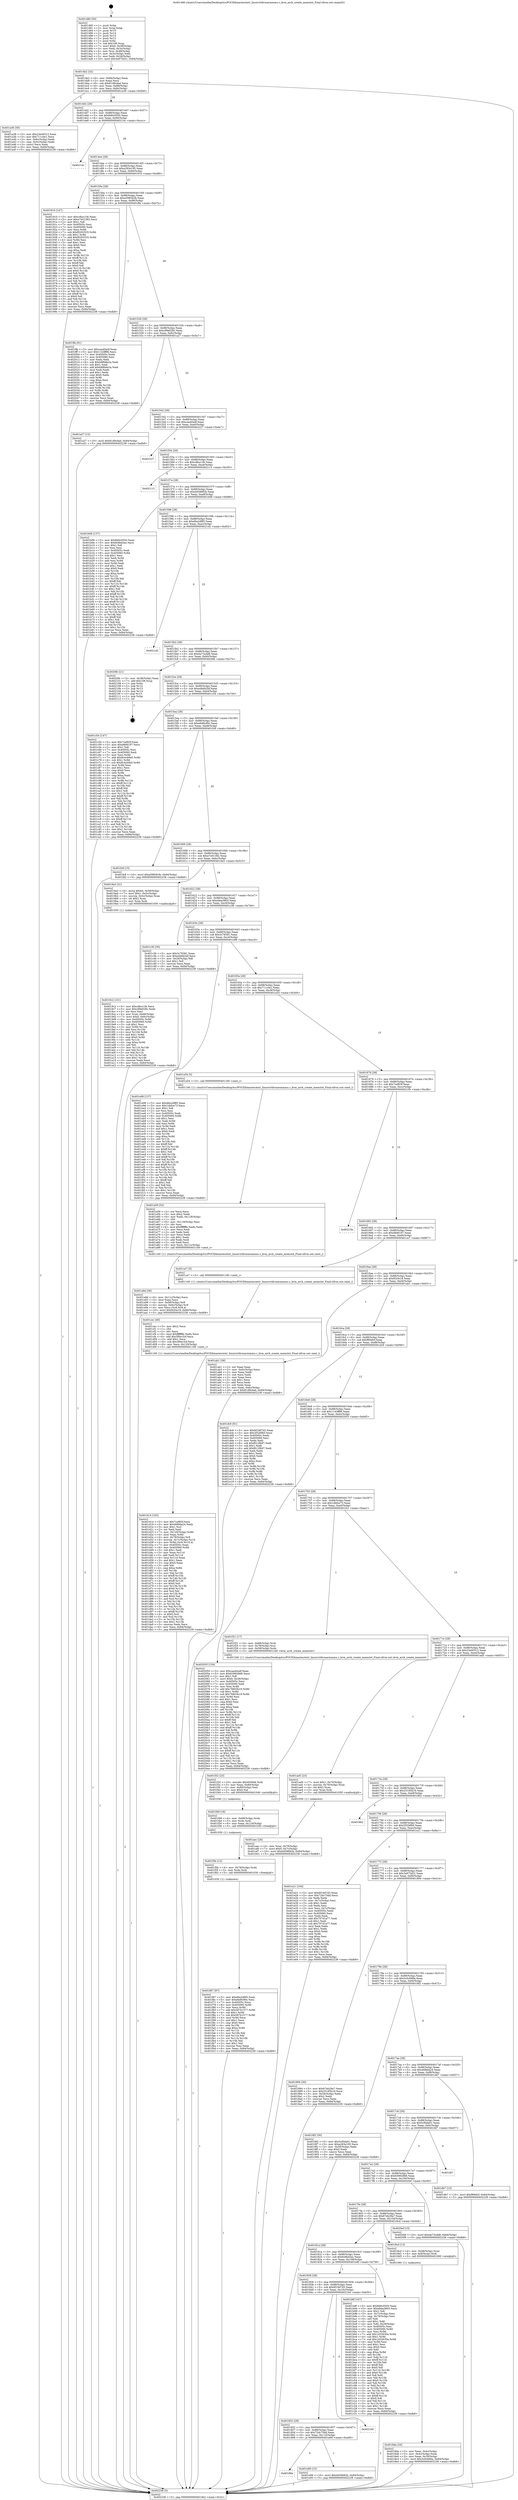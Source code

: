digraph "0x401480" {
  label = "0x401480 (/mnt/c/Users/mathe/Desktop/tcc/POCII/binaries/extr_linuxvirtkvmarmmmu.c_kvm_arch_create_memslot_Final-ollvm.out::main(0))"
  labelloc = "t"
  node[shape=record]

  Entry [label="",width=0.3,height=0.3,shape=circle,fillcolor=black,style=filled]
  "0x4014b2" [label="{
     0x4014b2 [32]\l
     | [instrs]\l
     &nbsp;&nbsp;0x4014b2 \<+6\>: mov -0x84(%rbp),%eax\l
     &nbsp;&nbsp;0x4014b8 \<+2\>: mov %eax,%ecx\l
     &nbsp;&nbsp;0x4014ba \<+6\>: sub $0x81d9cdad,%ecx\l
     &nbsp;&nbsp;0x4014c0 \<+6\>: mov %eax,-0x88(%rbp)\l
     &nbsp;&nbsp;0x4014c6 \<+6\>: mov %ecx,-0x8c(%rbp)\l
     &nbsp;&nbsp;0x4014cc \<+6\>: je 0000000000401a36 \<main+0x5b6\>\l
  }"]
  "0x401a36" [label="{
     0x401a36 [30]\l
     | [instrs]\l
     &nbsp;&nbsp;0x401a36 \<+5\>: mov $0x23e40512,%eax\l
     &nbsp;&nbsp;0x401a3b \<+5\>: mov $0x711c0e1,%ecx\l
     &nbsp;&nbsp;0x401a40 \<+3\>: mov -0x6c(%rbp),%edx\l
     &nbsp;&nbsp;0x401a43 \<+3\>: cmp -0x5c(%rbp),%edx\l
     &nbsp;&nbsp;0x401a46 \<+3\>: cmovl %ecx,%eax\l
     &nbsp;&nbsp;0x401a49 \<+6\>: mov %eax,-0x84(%rbp)\l
     &nbsp;&nbsp;0x401a4f \<+5\>: jmp 0000000000402238 \<main+0xdb8\>\l
  }"]
  "0x4014d2" [label="{
     0x4014d2 [28]\l
     | [instrs]\l
     &nbsp;&nbsp;0x4014d2 \<+5\>: jmp 00000000004014d7 \<main+0x57\>\l
     &nbsp;&nbsp;0x4014d7 \<+6\>: mov -0x88(%rbp),%eax\l
     &nbsp;&nbsp;0x4014dd \<+5\>: sub $0x8d0c0550,%eax\l
     &nbsp;&nbsp;0x4014e2 \<+6\>: mov %eax,-0x90(%rbp)\l
     &nbsp;&nbsp;0x4014e8 \<+6\>: je 000000000040214c \<main+0xccc\>\l
  }"]
  Exit [label="",width=0.3,height=0.3,shape=circle,fillcolor=black,style=filled,peripheries=2]
  "0x40214c" [label="{
     0x40214c\l
  }", style=dashed]
  "0x4014ee" [label="{
     0x4014ee [28]\l
     | [instrs]\l
     &nbsp;&nbsp;0x4014ee \<+5\>: jmp 00000000004014f3 \<main+0x73\>\l
     &nbsp;&nbsp;0x4014f3 \<+6\>: mov -0x88(%rbp),%eax\l
     &nbsp;&nbsp;0x4014f9 \<+5\>: sub $0xa283e195,%eax\l
     &nbsp;&nbsp;0x4014fe \<+6\>: mov %eax,-0x94(%rbp)\l
     &nbsp;&nbsp;0x401504 \<+6\>: je 0000000000401910 \<main+0x490\>\l
  }"]
  "0x401f67" [label="{
     0x401f67 [97]\l
     | [instrs]\l
     &nbsp;&nbsp;0x401f67 \<+5\>: mov $0xd6a2df85,%eax\l
     &nbsp;&nbsp;0x401f6c \<+5\>: mov $0xe6d9c90c,%esi\l
     &nbsp;&nbsp;0x401f71 \<+7\>: mov 0x40505c,%ecx\l
     &nbsp;&nbsp;0x401f78 \<+8\>: mov 0x405060,%r8d\l
     &nbsp;&nbsp;0x401f80 \<+3\>: mov %ecx,%r9d\l
     &nbsp;&nbsp;0x401f83 \<+7\>: add $0x587b1577,%r9d\l
     &nbsp;&nbsp;0x401f8a \<+4\>: sub $0x1,%r9d\l
     &nbsp;&nbsp;0x401f8e \<+7\>: sub $0x587b1577,%r9d\l
     &nbsp;&nbsp;0x401f95 \<+4\>: imul %r9d,%ecx\l
     &nbsp;&nbsp;0x401f99 \<+3\>: and $0x1,%ecx\l
     &nbsp;&nbsp;0x401f9c \<+3\>: cmp $0x0,%ecx\l
     &nbsp;&nbsp;0x401f9f \<+4\>: sete %r10b\l
     &nbsp;&nbsp;0x401fa3 \<+4\>: cmp $0xa,%r8d\l
     &nbsp;&nbsp;0x401fa7 \<+4\>: setl %r11b\l
     &nbsp;&nbsp;0x401fab \<+3\>: mov %r10b,%bl\l
     &nbsp;&nbsp;0x401fae \<+3\>: and %r11b,%bl\l
     &nbsp;&nbsp;0x401fb1 \<+3\>: xor %r11b,%r10b\l
     &nbsp;&nbsp;0x401fb4 \<+3\>: or %r10b,%bl\l
     &nbsp;&nbsp;0x401fb7 \<+3\>: test $0x1,%bl\l
     &nbsp;&nbsp;0x401fba \<+3\>: cmovne %esi,%eax\l
     &nbsp;&nbsp;0x401fbd \<+6\>: mov %eax,-0x84(%rbp)\l
     &nbsp;&nbsp;0x401fc3 \<+5\>: jmp 0000000000402238 \<main+0xdb8\>\l
  }"]
  "0x401910" [label="{
     0x401910 [147]\l
     | [instrs]\l
     &nbsp;&nbsp;0x401910 \<+5\>: mov $0xcdbcc1fe,%eax\l
     &nbsp;&nbsp;0x401915 \<+5\>: mov $0xe7e01382,%ecx\l
     &nbsp;&nbsp;0x40191a \<+2\>: mov $0x1,%dl\l
     &nbsp;&nbsp;0x40191c \<+7\>: mov 0x40505c,%esi\l
     &nbsp;&nbsp;0x401923 \<+7\>: mov 0x405060,%edi\l
     &nbsp;&nbsp;0x40192a \<+3\>: mov %esi,%r8d\l
     &nbsp;&nbsp;0x40192d \<+7\>: sub $0xf0202535,%r8d\l
     &nbsp;&nbsp;0x401934 \<+4\>: sub $0x1,%r8d\l
     &nbsp;&nbsp;0x401938 \<+7\>: add $0xf0202535,%r8d\l
     &nbsp;&nbsp;0x40193f \<+4\>: imul %r8d,%esi\l
     &nbsp;&nbsp;0x401943 \<+3\>: and $0x1,%esi\l
     &nbsp;&nbsp;0x401946 \<+3\>: cmp $0x0,%esi\l
     &nbsp;&nbsp;0x401949 \<+4\>: sete %r9b\l
     &nbsp;&nbsp;0x40194d \<+3\>: cmp $0xa,%edi\l
     &nbsp;&nbsp;0x401950 \<+4\>: setl %r10b\l
     &nbsp;&nbsp;0x401954 \<+3\>: mov %r9b,%r11b\l
     &nbsp;&nbsp;0x401957 \<+4\>: xor $0xff,%r11b\l
     &nbsp;&nbsp;0x40195b \<+3\>: mov %r10b,%bl\l
     &nbsp;&nbsp;0x40195e \<+3\>: xor $0xff,%bl\l
     &nbsp;&nbsp;0x401961 \<+3\>: xor $0x0,%dl\l
     &nbsp;&nbsp;0x401964 \<+3\>: mov %r11b,%r14b\l
     &nbsp;&nbsp;0x401967 \<+4\>: and $0x0,%r14b\l
     &nbsp;&nbsp;0x40196b \<+3\>: and %dl,%r9b\l
     &nbsp;&nbsp;0x40196e \<+3\>: mov %bl,%r15b\l
     &nbsp;&nbsp;0x401971 \<+4\>: and $0x0,%r15b\l
     &nbsp;&nbsp;0x401975 \<+3\>: and %dl,%r10b\l
     &nbsp;&nbsp;0x401978 \<+3\>: or %r9b,%r14b\l
     &nbsp;&nbsp;0x40197b \<+3\>: or %r10b,%r15b\l
     &nbsp;&nbsp;0x40197e \<+3\>: xor %r15b,%r14b\l
     &nbsp;&nbsp;0x401981 \<+3\>: or %bl,%r11b\l
     &nbsp;&nbsp;0x401984 \<+4\>: xor $0xff,%r11b\l
     &nbsp;&nbsp;0x401988 \<+3\>: or $0x0,%dl\l
     &nbsp;&nbsp;0x40198b \<+3\>: and %dl,%r11b\l
     &nbsp;&nbsp;0x40198e \<+3\>: or %r11b,%r14b\l
     &nbsp;&nbsp;0x401991 \<+4\>: test $0x1,%r14b\l
     &nbsp;&nbsp;0x401995 \<+3\>: cmovne %ecx,%eax\l
     &nbsp;&nbsp;0x401998 \<+6\>: mov %eax,-0x84(%rbp)\l
     &nbsp;&nbsp;0x40199e \<+5\>: jmp 0000000000402238 \<main+0xdb8\>\l
  }"]
  "0x40150a" [label="{
     0x40150a [28]\l
     | [instrs]\l
     &nbsp;&nbsp;0x40150a \<+5\>: jmp 000000000040150f \<main+0x8f\>\l
     &nbsp;&nbsp;0x40150f \<+6\>: mov -0x88(%rbp),%eax\l
     &nbsp;&nbsp;0x401515 \<+5\>: sub $0xa5983b3b,%eax\l
     &nbsp;&nbsp;0x40151a \<+6\>: mov %eax,-0x98(%rbp)\l
     &nbsp;&nbsp;0x401520 \<+6\>: je 0000000000401ffa \<main+0xb7a\>\l
  }"]
  "0x401f5b" [label="{
     0x401f5b [12]\l
     | [instrs]\l
     &nbsp;&nbsp;0x401f5b \<+4\>: mov -0x78(%rbp),%rdx\l
     &nbsp;&nbsp;0x401f5f \<+3\>: mov %rdx,%rdi\l
     &nbsp;&nbsp;0x401f62 \<+5\>: call 0000000000401030 \<free@plt\>\l
     | [calls]\l
     &nbsp;&nbsp;0x401030 \{1\} (unknown)\l
  }"]
  "0x401ffa" [label="{
     0x401ffa [91]\l
     | [instrs]\l
     &nbsp;&nbsp;0x401ffa \<+5\>: mov $0xcaa40a4f,%eax\l
     &nbsp;&nbsp;0x401fff \<+5\>: mov $0x1143ff86,%ecx\l
     &nbsp;&nbsp;0x402004 \<+7\>: mov 0x40505c,%edx\l
     &nbsp;&nbsp;0x40200b \<+7\>: mov 0x405060,%esi\l
     &nbsp;&nbsp;0x402012 \<+2\>: mov %edx,%edi\l
     &nbsp;&nbsp;0x402014 \<+6\>: sub $0xb88b6e2a,%edi\l
     &nbsp;&nbsp;0x40201a \<+3\>: sub $0x1,%edi\l
     &nbsp;&nbsp;0x40201d \<+6\>: add $0xb88b6e2a,%edi\l
     &nbsp;&nbsp;0x402023 \<+3\>: imul %edi,%edx\l
     &nbsp;&nbsp;0x402026 \<+3\>: and $0x1,%edx\l
     &nbsp;&nbsp;0x402029 \<+3\>: cmp $0x0,%edx\l
     &nbsp;&nbsp;0x40202c \<+4\>: sete %r8b\l
     &nbsp;&nbsp;0x402030 \<+3\>: cmp $0xa,%esi\l
     &nbsp;&nbsp;0x402033 \<+4\>: setl %r9b\l
     &nbsp;&nbsp;0x402037 \<+3\>: mov %r8b,%r10b\l
     &nbsp;&nbsp;0x40203a \<+3\>: and %r9b,%r10b\l
     &nbsp;&nbsp;0x40203d \<+3\>: xor %r9b,%r8b\l
     &nbsp;&nbsp;0x402040 \<+3\>: or %r8b,%r10b\l
     &nbsp;&nbsp;0x402043 \<+4\>: test $0x1,%r10b\l
     &nbsp;&nbsp;0x402047 \<+3\>: cmovne %ecx,%eax\l
     &nbsp;&nbsp;0x40204a \<+6\>: mov %eax,-0x84(%rbp)\l
     &nbsp;&nbsp;0x402050 \<+5\>: jmp 0000000000402238 \<main+0xdb8\>\l
  }"]
  "0x401526" [label="{
     0x401526 [28]\l
     | [instrs]\l
     &nbsp;&nbsp;0x401526 \<+5\>: jmp 000000000040152b \<main+0xab\>\l
     &nbsp;&nbsp;0x40152b \<+6\>: mov -0x88(%rbp),%eax\l
     &nbsp;&nbsp;0x401531 \<+5\>: sub $0xc99e028c,%eax\l
     &nbsp;&nbsp;0x401536 \<+6\>: mov %eax,-0x9c(%rbp)\l
     &nbsp;&nbsp;0x40153c \<+6\>: je 0000000000401a27 \<main+0x5a7\>\l
  }"]
  "0x401f49" [label="{
     0x401f49 [18]\l
     | [instrs]\l
     &nbsp;&nbsp;0x401f49 \<+4\>: mov -0x68(%rbp),%rdx\l
     &nbsp;&nbsp;0x401f4d \<+3\>: mov %rdx,%rdi\l
     &nbsp;&nbsp;0x401f50 \<+6\>: mov %eax,-0x124(%rbp)\l
     &nbsp;&nbsp;0x401f56 \<+5\>: call 0000000000401030 \<free@plt\>\l
     | [calls]\l
     &nbsp;&nbsp;0x401030 \{1\} (unknown)\l
  }"]
  "0x401a27" [label="{
     0x401a27 [15]\l
     | [instrs]\l
     &nbsp;&nbsp;0x401a27 \<+10\>: movl $0x81d9cdad,-0x84(%rbp)\l
     &nbsp;&nbsp;0x401a31 \<+5\>: jmp 0000000000402238 \<main+0xdb8\>\l
  }"]
  "0x401542" [label="{
     0x401542 [28]\l
     | [instrs]\l
     &nbsp;&nbsp;0x401542 \<+5\>: jmp 0000000000401547 \<main+0xc7\>\l
     &nbsp;&nbsp;0x401547 \<+6\>: mov -0x88(%rbp),%eax\l
     &nbsp;&nbsp;0x40154d \<+5\>: sub $0xcaa40a4f,%eax\l
     &nbsp;&nbsp;0x401552 \<+6\>: mov %eax,-0xa0(%rbp)\l
     &nbsp;&nbsp;0x401558 \<+6\>: je 0000000000402227 \<main+0xda7\>\l
  }"]
  "0x401f32" [label="{
     0x401f32 [23]\l
     | [instrs]\l
     &nbsp;&nbsp;0x401f32 \<+10\>: movabs $0x4030b6,%rdi\l
     &nbsp;&nbsp;0x401f3c \<+3\>: mov %eax,-0x80(%rbp)\l
     &nbsp;&nbsp;0x401f3f \<+3\>: mov -0x80(%rbp),%esi\l
     &nbsp;&nbsp;0x401f42 \<+2\>: mov $0x0,%al\l
     &nbsp;&nbsp;0x401f44 \<+5\>: call 0000000000401040 \<printf@plt\>\l
     | [calls]\l
     &nbsp;&nbsp;0x401040 \{1\} (unknown)\l
  }"]
  "0x402227" [label="{
     0x402227\l
  }", style=dashed]
  "0x40155e" [label="{
     0x40155e [28]\l
     | [instrs]\l
     &nbsp;&nbsp;0x40155e \<+5\>: jmp 0000000000401563 \<main+0xe3\>\l
     &nbsp;&nbsp;0x401563 \<+6\>: mov -0x88(%rbp),%eax\l
     &nbsp;&nbsp;0x401569 \<+5\>: sub $0xcdbcc1fe,%eax\l
     &nbsp;&nbsp;0x40156e \<+6\>: mov %eax,-0xa4(%rbp)\l
     &nbsp;&nbsp;0x401574 \<+6\>: je 0000000000402113 \<main+0xc93\>\l
  }"]
  "0x40186e" [label="{
     0x40186e\l
  }", style=dashed]
  "0x402113" [label="{
     0x402113\l
  }", style=dashed]
  "0x40157a" [label="{
     0x40157a [28]\l
     | [instrs]\l
     &nbsp;&nbsp;0x40157a \<+5\>: jmp 000000000040157f \<main+0xff\>\l
     &nbsp;&nbsp;0x40157f \<+6\>: mov -0x88(%rbp),%eax\l
     &nbsp;&nbsp;0x401585 \<+5\>: sub $0xd459682b,%eax\l
     &nbsp;&nbsp;0x40158a \<+6\>: mov %eax,-0xa8(%rbp)\l
     &nbsp;&nbsp;0x401590 \<+6\>: je 0000000000401b06 \<main+0x686\>\l
  }"]
  "0x401e89" [label="{
     0x401e89 [15]\l
     | [instrs]\l
     &nbsp;&nbsp;0x401e89 \<+10\>: movl $0xd459682b,-0x84(%rbp)\l
     &nbsp;&nbsp;0x401e93 \<+5\>: jmp 0000000000402238 \<main+0xdb8\>\l
  }"]
  "0x401b06" [label="{
     0x401b06 [137]\l
     | [instrs]\l
     &nbsp;&nbsp;0x401b06 \<+5\>: mov $0x8d0c0550,%eax\l
     &nbsp;&nbsp;0x401b0b \<+5\>: mov $0x6c6bd3ac,%ecx\l
     &nbsp;&nbsp;0x401b10 \<+2\>: mov $0x1,%dl\l
     &nbsp;&nbsp;0x401b12 \<+2\>: xor %esi,%esi\l
     &nbsp;&nbsp;0x401b14 \<+7\>: mov 0x40505c,%edi\l
     &nbsp;&nbsp;0x401b1b \<+8\>: mov 0x405060,%r8d\l
     &nbsp;&nbsp;0x401b23 \<+3\>: sub $0x1,%esi\l
     &nbsp;&nbsp;0x401b26 \<+3\>: mov %edi,%r9d\l
     &nbsp;&nbsp;0x401b29 \<+3\>: add %esi,%r9d\l
     &nbsp;&nbsp;0x401b2c \<+4\>: imul %r9d,%edi\l
     &nbsp;&nbsp;0x401b30 \<+3\>: and $0x1,%edi\l
     &nbsp;&nbsp;0x401b33 \<+3\>: cmp $0x0,%edi\l
     &nbsp;&nbsp;0x401b36 \<+4\>: sete %r10b\l
     &nbsp;&nbsp;0x401b3a \<+4\>: cmp $0xa,%r8d\l
     &nbsp;&nbsp;0x401b3e \<+4\>: setl %r11b\l
     &nbsp;&nbsp;0x401b42 \<+3\>: mov %r10b,%bl\l
     &nbsp;&nbsp;0x401b45 \<+3\>: xor $0xff,%bl\l
     &nbsp;&nbsp;0x401b48 \<+3\>: mov %r11b,%r14b\l
     &nbsp;&nbsp;0x401b4b \<+4\>: xor $0xff,%r14b\l
     &nbsp;&nbsp;0x401b4f \<+3\>: xor $0x1,%dl\l
     &nbsp;&nbsp;0x401b52 \<+3\>: mov %bl,%r15b\l
     &nbsp;&nbsp;0x401b55 \<+4\>: and $0xff,%r15b\l
     &nbsp;&nbsp;0x401b59 \<+3\>: and %dl,%r10b\l
     &nbsp;&nbsp;0x401b5c \<+3\>: mov %r14b,%r12b\l
     &nbsp;&nbsp;0x401b5f \<+4\>: and $0xff,%r12b\l
     &nbsp;&nbsp;0x401b63 \<+3\>: and %dl,%r11b\l
     &nbsp;&nbsp;0x401b66 \<+3\>: or %r10b,%r15b\l
     &nbsp;&nbsp;0x401b69 \<+3\>: or %r11b,%r12b\l
     &nbsp;&nbsp;0x401b6c \<+3\>: xor %r12b,%r15b\l
     &nbsp;&nbsp;0x401b6f \<+3\>: or %r14b,%bl\l
     &nbsp;&nbsp;0x401b72 \<+3\>: xor $0xff,%bl\l
     &nbsp;&nbsp;0x401b75 \<+3\>: or $0x1,%dl\l
     &nbsp;&nbsp;0x401b78 \<+2\>: and %dl,%bl\l
     &nbsp;&nbsp;0x401b7a \<+3\>: or %bl,%r15b\l
     &nbsp;&nbsp;0x401b7d \<+4\>: test $0x1,%r15b\l
     &nbsp;&nbsp;0x401b81 \<+3\>: cmovne %ecx,%eax\l
     &nbsp;&nbsp;0x401b84 \<+6\>: mov %eax,-0x84(%rbp)\l
     &nbsp;&nbsp;0x401b8a \<+5\>: jmp 0000000000402238 \<main+0xdb8\>\l
  }"]
  "0x401596" [label="{
     0x401596 [28]\l
     | [instrs]\l
     &nbsp;&nbsp;0x401596 \<+5\>: jmp 000000000040159b \<main+0x11b\>\l
     &nbsp;&nbsp;0x40159b \<+6\>: mov -0x88(%rbp),%eax\l
     &nbsp;&nbsp;0x4015a1 \<+5\>: sub $0xd6a2df85,%eax\l
     &nbsp;&nbsp;0x4015a6 \<+6\>: mov %eax,-0xac(%rbp)\l
     &nbsp;&nbsp;0x4015ac \<+6\>: je 00000000004021d2 \<main+0xd52\>\l
  }"]
  "0x401852" [label="{
     0x401852 [28]\l
     | [instrs]\l
     &nbsp;&nbsp;0x401852 \<+5\>: jmp 0000000000401857 \<main+0x3d7\>\l
     &nbsp;&nbsp;0x401857 \<+6\>: mov -0x88(%rbp),%eax\l
     &nbsp;&nbsp;0x40185d \<+5\>: sub $0x72dc75dd,%eax\l
     &nbsp;&nbsp;0x401862 \<+6\>: mov %eax,-0x110(%rbp)\l
     &nbsp;&nbsp;0x401868 \<+6\>: je 0000000000401e89 \<main+0xa09\>\l
  }"]
  "0x4021d2" [label="{
     0x4021d2\l
  }", style=dashed]
  "0x4015b2" [label="{
     0x4015b2 [28]\l
     | [instrs]\l
     &nbsp;&nbsp;0x4015b2 \<+5\>: jmp 00000000004015b7 \<main+0x137\>\l
     &nbsp;&nbsp;0x4015b7 \<+6\>: mov -0x88(%rbp),%eax\l
     &nbsp;&nbsp;0x4015bd \<+5\>: sub $0xda73cdd8,%eax\l
     &nbsp;&nbsp;0x4015c2 \<+6\>: mov %eax,-0xb0(%rbp)\l
     &nbsp;&nbsp;0x4015c8 \<+6\>: je 00000000004020fe \<main+0xc7e\>\l
  }"]
  "0x4021b0" [label="{
     0x4021b0\l
  }", style=dashed]
  "0x4020fe" [label="{
     0x4020fe [21]\l
     | [instrs]\l
     &nbsp;&nbsp;0x4020fe \<+3\>: mov -0x38(%rbp),%eax\l
     &nbsp;&nbsp;0x402101 \<+7\>: add $0x108,%rsp\l
     &nbsp;&nbsp;0x402108 \<+1\>: pop %rbx\l
     &nbsp;&nbsp;0x402109 \<+2\>: pop %r12\l
     &nbsp;&nbsp;0x40210b \<+2\>: pop %r13\l
     &nbsp;&nbsp;0x40210d \<+2\>: pop %r14\l
     &nbsp;&nbsp;0x40210f \<+2\>: pop %r15\l
     &nbsp;&nbsp;0x402111 \<+1\>: pop %rbp\l
     &nbsp;&nbsp;0x402112 \<+1\>: ret\l
  }"]
  "0x4015ce" [label="{
     0x4015ce [28]\l
     | [instrs]\l
     &nbsp;&nbsp;0x4015ce \<+5\>: jmp 00000000004015d3 \<main+0x153\>\l
     &nbsp;&nbsp;0x4015d3 \<+6\>: mov -0x88(%rbp),%eax\l
     &nbsp;&nbsp;0x4015d9 \<+5\>: sub $0xe4b6b2bf,%eax\l
     &nbsp;&nbsp;0x4015de \<+6\>: mov %eax,-0xb4(%rbp)\l
     &nbsp;&nbsp;0x4015e4 \<+6\>: je 0000000000401c54 \<main+0x7d4\>\l
  }"]
  "0x401d14" [label="{
     0x401d14 [163]\l
     | [instrs]\l
     &nbsp;&nbsp;0x401d14 \<+5\>: mov $0x7cef93f,%ecx\l
     &nbsp;&nbsp;0x401d19 \<+5\>: mov $0x46fb6a24,%edx\l
     &nbsp;&nbsp;0x401d1e \<+3\>: mov $0x1,%sil\l
     &nbsp;&nbsp;0x401d21 \<+2\>: xor %edi,%edi\l
     &nbsp;&nbsp;0x401d23 \<+7\>: mov -0x120(%rbp),%r8d\l
     &nbsp;&nbsp;0x401d2a \<+4\>: imul %eax,%r8d\l
     &nbsp;&nbsp;0x401d2e \<+4\>: mov -0x78(%rbp),%r9\l
     &nbsp;&nbsp;0x401d32 \<+4\>: movslq -0x7c(%rbp),%r10\l
     &nbsp;&nbsp;0x401d36 \<+4\>: mov %r8d,(%r9,%r10,4)\l
     &nbsp;&nbsp;0x401d3a \<+7\>: mov 0x40505c,%eax\l
     &nbsp;&nbsp;0x401d41 \<+8\>: mov 0x405060,%r8d\l
     &nbsp;&nbsp;0x401d49 \<+3\>: sub $0x1,%edi\l
     &nbsp;&nbsp;0x401d4c \<+3\>: mov %eax,%r11d\l
     &nbsp;&nbsp;0x401d4f \<+3\>: add %edi,%r11d\l
     &nbsp;&nbsp;0x401d52 \<+4\>: imul %r11d,%eax\l
     &nbsp;&nbsp;0x401d56 \<+3\>: and $0x1,%eax\l
     &nbsp;&nbsp;0x401d59 \<+3\>: cmp $0x0,%eax\l
     &nbsp;&nbsp;0x401d5c \<+3\>: sete %bl\l
     &nbsp;&nbsp;0x401d5f \<+4\>: cmp $0xa,%r8d\l
     &nbsp;&nbsp;0x401d63 \<+4\>: setl %r14b\l
     &nbsp;&nbsp;0x401d67 \<+3\>: mov %bl,%r15b\l
     &nbsp;&nbsp;0x401d6a \<+4\>: xor $0xff,%r15b\l
     &nbsp;&nbsp;0x401d6e \<+3\>: mov %r14b,%r12b\l
     &nbsp;&nbsp;0x401d71 \<+4\>: xor $0xff,%r12b\l
     &nbsp;&nbsp;0x401d75 \<+4\>: xor $0x0,%sil\l
     &nbsp;&nbsp;0x401d79 \<+3\>: mov %r15b,%r13b\l
     &nbsp;&nbsp;0x401d7c \<+4\>: and $0x0,%r13b\l
     &nbsp;&nbsp;0x401d80 \<+3\>: and %sil,%bl\l
     &nbsp;&nbsp;0x401d83 \<+3\>: mov %r12b,%al\l
     &nbsp;&nbsp;0x401d86 \<+2\>: and $0x0,%al\l
     &nbsp;&nbsp;0x401d88 \<+3\>: and %sil,%r14b\l
     &nbsp;&nbsp;0x401d8b \<+3\>: or %bl,%r13b\l
     &nbsp;&nbsp;0x401d8e \<+3\>: or %r14b,%al\l
     &nbsp;&nbsp;0x401d91 \<+3\>: xor %al,%r13b\l
     &nbsp;&nbsp;0x401d94 \<+3\>: or %r12b,%r15b\l
     &nbsp;&nbsp;0x401d97 \<+4\>: xor $0xff,%r15b\l
     &nbsp;&nbsp;0x401d9b \<+4\>: or $0x0,%sil\l
     &nbsp;&nbsp;0x401d9f \<+3\>: and %sil,%r15b\l
     &nbsp;&nbsp;0x401da2 \<+3\>: or %r15b,%r13b\l
     &nbsp;&nbsp;0x401da5 \<+4\>: test $0x1,%r13b\l
     &nbsp;&nbsp;0x401da9 \<+3\>: cmovne %edx,%ecx\l
     &nbsp;&nbsp;0x401dac \<+6\>: mov %ecx,-0x84(%rbp)\l
     &nbsp;&nbsp;0x401db2 \<+5\>: jmp 0000000000402238 \<main+0xdb8\>\l
  }"]
  "0x401c54" [label="{
     0x401c54 [147]\l
     | [instrs]\l
     &nbsp;&nbsp;0x401c54 \<+5\>: mov $0x7cef93f,%eax\l
     &nbsp;&nbsp;0x401c59 \<+5\>: mov $0xd8d6197,%ecx\l
     &nbsp;&nbsp;0x401c5e \<+2\>: mov $0x1,%dl\l
     &nbsp;&nbsp;0x401c60 \<+7\>: mov 0x40505c,%esi\l
     &nbsp;&nbsp;0x401c67 \<+7\>: mov 0x405060,%edi\l
     &nbsp;&nbsp;0x401c6e \<+3\>: mov %esi,%r8d\l
     &nbsp;&nbsp;0x401c71 \<+7\>: add $0x8c4cb9a5,%r8d\l
     &nbsp;&nbsp;0x401c78 \<+4\>: sub $0x1,%r8d\l
     &nbsp;&nbsp;0x401c7c \<+7\>: sub $0x8c4cb9a5,%r8d\l
     &nbsp;&nbsp;0x401c83 \<+4\>: imul %r8d,%esi\l
     &nbsp;&nbsp;0x401c87 \<+3\>: and $0x1,%esi\l
     &nbsp;&nbsp;0x401c8a \<+3\>: cmp $0x0,%esi\l
     &nbsp;&nbsp;0x401c8d \<+4\>: sete %r9b\l
     &nbsp;&nbsp;0x401c91 \<+3\>: cmp $0xa,%edi\l
     &nbsp;&nbsp;0x401c94 \<+4\>: setl %r10b\l
     &nbsp;&nbsp;0x401c98 \<+3\>: mov %r9b,%r11b\l
     &nbsp;&nbsp;0x401c9b \<+4\>: xor $0xff,%r11b\l
     &nbsp;&nbsp;0x401c9f \<+3\>: mov %r10b,%bl\l
     &nbsp;&nbsp;0x401ca2 \<+3\>: xor $0xff,%bl\l
     &nbsp;&nbsp;0x401ca5 \<+3\>: xor $0x1,%dl\l
     &nbsp;&nbsp;0x401ca8 \<+3\>: mov %r11b,%r14b\l
     &nbsp;&nbsp;0x401cab \<+4\>: and $0xff,%r14b\l
     &nbsp;&nbsp;0x401caf \<+3\>: and %dl,%r9b\l
     &nbsp;&nbsp;0x401cb2 \<+3\>: mov %bl,%r15b\l
     &nbsp;&nbsp;0x401cb5 \<+4\>: and $0xff,%r15b\l
     &nbsp;&nbsp;0x401cb9 \<+3\>: and %dl,%r10b\l
     &nbsp;&nbsp;0x401cbc \<+3\>: or %r9b,%r14b\l
     &nbsp;&nbsp;0x401cbf \<+3\>: or %r10b,%r15b\l
     &nbsp;&nbsp;0x401cc2 \<+3\>: xor %r15b,%r14b\l
     &nbsp;&nbsp;0x401cc5 \<+3\>: or %bl,%r11b\l
     &nbsp;&nbsp;0x401cc8 \<+4\>: xor $0xff,%r11b\l
     &nbsp;&nbsp;0x401ccc \<+3\>: or $0x1,%dl\l
     &nbsp;&nbsp;0x401ccf \<+3\>: and %dl,%r11b\l
     &nbsp;&nbsp;0x401cd2 \<+3\>: or %r11b,%r14b\l
     &nbsp;&nbsp;0x401cd5 \<+4\>: test $0x1,%r14b\l
     &nbsp;&nbsp;0x401cd9 \<+3\>: cmovne %ecx,%eax\l
     &nbsp;&nbsp;0x401cdc \<+6\>: mov %eax,-0x84(%rbp)\l
     &nbsp;&nbsp;0x401ce2 \<+5\>: jmp 0000000000402238 \<main+0xdb8\>\l
  }"]
  "0x4015ea" [label="{
     0x4015ea [28]\l
     | [instrs]\l
     &nbsp;&nbsp;0x4015ea \<+5\>: jmp 00000000004015ef \<main+0x16f\>\l
     &nbsp;&nbsp;0x4015ef \<+6\>: mov -0x88(%rbp),%eax\l
     &nbsp;&nbsp;0x4015f5 \<+5\>: sub $0xe6d9c90c,%eax\l
     &nbsp;&nbsp;0x4015fa \<+6\>: mov %eax,-0xb8(%rbp)\l
     &nbsp;&nbsp;0x401600 \<+6\>: je 0000000000401fc8 \<main+0xb48\>\l
  }"]
  "0x401cec" [label="{
     0x401cec [40]\l
     | [instrs]\l
     &nbsp;&nbsp;0x401cec \<+5\>: mov $0x2,%ecx\l
     &nbsp;&nbsp;0x401cf1 \<+1\>: cltd\l
     &nbsp;&nbsp;0x401cf2 \<+2\>: idiv %ecx\l
     &nbsp;&nbsp;0x401cf4 \<+6\>: imul $0xfffffffe,%edx,%ecx\l
     &nbsp;&nbsp;0x401cfa \<+6\>: add $0x3f0ec3cf,%ecx\l
     &nbsp;&nbsp;0x401d00 \<+3\>: add $0x1,%ecx\l
     &nbsp;&nbsp;0x401d03 \<+6\>: sub $0x3f0ec3cf,%ecx\l
     &nbsp;&nbsp;0x401d09 \<+6\>: mov %ecx,-0x120(%rbp)\l
     &nbsp;&nbsp;0x401d0f \<+5\>: call 0000000000401160 \<next_i\>\l
     | [calls]\l
     &nbsp;&nbsp;0x401160 \{1\} (/mnt/c/Users/mathe/Desktop/tcc/POCII/binaries/extr_linuxvirtkvmarmmmu.c_kvm_arch_create_memslot_Final-ollvm.out::next_i)\l
  }"]
  "0x401fc8" [label="{
     0x401fc8 [15]\l
     | [instrs]\l
     &nbsp;&nbsp;0x401fc8 \<+10\>: movl $0xa5983b3b,-0x84(%rbp)\l
     &nbsp;&nbsp;0x401fd2 \<+5\>: jmp 0000000000402238 \<main+0xdb8\>\l
  }"]
  "0x401606" [label="{
     0x401606 [28]\l
     | [instrs]\l
     &nbsp;&nbsp;0x401606 \<+5\>: jmp 000000000040160b \<main+0x18b\>\l
     &nbsp;&nbsp;0x40160b \<+6\>: mov -0x88(%rbp),%eax\l
     &nbsp;&nbsp;0x401611 \<+5\>: sub $0xe7e01382,%eax\l
     &nbsp;&nbsp;0x401616 \<+6\>: mov %eax,-0xbc(%rbp)\l
     &nbsp;&nbsp;0x40161c \<+6\>: je 00000000004019a3 \<main+0x523\>\l
  }"]
  "0x401836" [label="{
     0x401836 [28]\l
     | [instrs]\l
     &nbsp;&nbsp;0x401836 \<+5\>: jmp 000000000040183b \<main+0x3bb\>\l
     &nbsp;&nbsp;0x40183b \<+6\>: mov -0x88(%rbp),%eax\l
     &nbsp;&nbsp;0x401841 \<+5\>: sub $0x6f19d7d3,%eax\l
     &nbsp;&nbsp;0x401846 \<+6\>: mov %eax,-0x10c(%rbp)\l
     &nbsp;&nbsp;0x40184c \<+6\>: je 00000000004021b0 \<main+0xd30\>\l
  }"]
  "0x4019a3" [label="{
     0x4019a3 [31]\l
     | [instrs]\l
     &nbsp;&nbsp;0x4019a3 \<+8\>: movq $0x64,-0x58(%rbp)\l
     &nbsp;&nbsp;0x4019ab \<+7\>: movl $0x1,-0x5c(%rbp)\l
     &nbsp;&nbsp;0x4019b2 \<+4\>: movslq -0x5c(%rbp),%rax\l
     &nbsp;&nbsp;0x4019b6 \<+4\>: shl $0x2,%rax\l
     &nbsp;&nbsp;0x4019ba \<+3\>: mov %rax,%rdi\l
     &nbsp;&nbsp;0x4019bd \<+5\>: call 0000000000401050 \<malloc@plt\>\l
     | [calls]\l
     &nbsp;&nbsp;0x401050 \{1\} (unknown)\l
  }"]
  "0x401622" [label="{
     0x401622 [28]\l
     | [instrs]\l
     &nbsp;&nbsp;0x401622 \<+5\>: jmp 0000000000401627 \<main+0x1a7\>\l
     &nbsp;&nbsp;0x401627 \<+6\>: mov -0x88(%rbp),%eax\l
     &nbsp;&nbsp;0x40162d \<+5\>: sub $0xebba3803,%eax\l
     &nbsp;&nbsp;0x401632 \<+6\>: mov %eax,-0xc0(%rbp)\l
     &nbsp;&nbsp;0x401638 \<+6\>: je 0000000000401c36 \<main+0x7b6\>\l
  }"]
  "0x401b8f" [label="{
     0x401b8f [167]\l
     | [instrs]\l
     &nbsp;&nbsp;0x401b8f \<+5\>: mov $0x8d0c0550,%eax\l
     &nbsp;&nbsp;0x401b94 \<+5\>: mov $0xebba3803,%ecx\l
     &nbsp;&nbsp;0x401b99 \<+2\>: mov $0x1,%dl\l
     &nbsp;&nbsp;0x401b9b \<+3\>: mov -0x7c(%rbp),%esi\l
     &nbsp;&nbsp;0x401b9e \<+3\>: cmp -0x70(%rbp),%esi\l
     &nbsp;&nbsp;0x401ba1 \<+4\>: setl %dil\l
     &nbsp;&nbsp;0x401ba5 \<+4\>: and $0x1,%dil\l
     &nbsp;&nbsp;0x401ba9 \<+4\>: mov %dil,-0x29(%rbp)\l
     &nbsp;&nbsp;0x401bad \<+7\>: mov 0x40505c,%esi\l
     &nbsp;&nbsp;0x401bb4 \<+8\>: mov 0x405060,%r8d\l
     &nbsp;&nbsp;0x401bbc \<+3\>: mov %esi,%r9d\l
     &nbsp;&nbsp;0x401bbf \<+7\>: add $0x1d32630a,%r9d\l
     &nbsp;&nbsp;0x401bc6 \<+4\>: sub $0x1,%r9d\l
     &nbsp;&nbsp;0x401bca \<+7\>: sub $0x1d32630a,%r9d\l
     &nbsp;&nbsp;0x401bd1 \<+4\>: imul %r9d,%esi\l
     &nbsp;&nbsp;0x401bd5 \<+3\>: and $0x1,%esi\l
     &nbsp;&nbsp;0x401bd8 \<+3\>: cmp $0x0,%esi\l
     &nbsp;&nbsp;0x401bdb \<+4\>: sete %dil\l
     &nbsp;&nbsp;0x401bdf \<+4\>: cmp $0xa,%r8d\l
     &nbsp;&nbsp;0x401be3 \<+4\>: setl %r10b\l
     &nbsp;&nbsp;0x401be7 \<+3\>: mov %dil,%r11b\l
     &nbsp;&nbsp;0x401bea \<+4\>: xor $0xff,%r11b\l
     &nbsp;&nbsp;0x401bee \<+3\>: mov %r10b,%bl\l
     &nbsp;&nbsp;0x401bf1 \<+3\>: xor $0xff,%bl\l
     &nbsp;&nbsp;0x401bf4 \<+3\>: xor $0x0,%dl\l
     &nbsp;&nbsp;0x401bf7 \<+3\>: mov %r11b,%r14b\l
     &nbsp;&nbsp;0x401bfa \<+4\>: and $0x0,%r14b\l
     &nbsp;&nbsp;0x401bfe \<+3\>: and %dl,%dil\l
     &nbsp;&nbsp;0x401c01 \<+3\>: mov %bl,%r15b\l
     &nbsp;&nbsp;0x401c04 \<+4\>: and $0x0,%r15b\l
     &nbsp;&nbsp;0x401c08 \<+3\>: and %dl,%r10b\l
     &nbsp;&nbsp;0x401c0b \<+3\>: or %dil,%r14b\l
     &nbsp;&nbsp;0x401c0e \<+3\>: or %r10b,%r15b\l
     &nbsp;&nbsp;0x401c11 \<+3\>: xor %r15b,%r14b\l
     &nbsp;&nbsp;0x401c14 \<+3\>: or %bl,%r11b\l
     &nbsp;&nbsp;0x401c17 \<+4\>: xor $0xff,%r11b\l
     &nbsp;&nbsp;0x401c1b \<+3\>: or $0x0,%dl\l
     &nbsp;&nbsp;0x401c1e \<+3\>: and %dl,%r11b\l
     &nbsp;&nbsp;0x401c21 \<+3\>: or %r11b,%r14b\l
     &nbsp;&nbsp;0x401c24 \<+4\>: test $0x1,%r14b\l
     &nbsp;&nbsp;0x401c28 \<+3\>: cmovne %ecx,%eax\l
     &nbsp;&nbsp;0x401c2b \<+6\>: mov %eax,-0x84(%rbp)\l
     &nbsp;&nbsp;0x401c31 \<+5\>: jmp 0000000000402238 \<main+0xdb8\>\l
  }"]
  "0x401c36" [label="{
     0x401c36 [30]\l
     | [instrs]\l
     &nbsp;&nbsp;0x401c36 \<+5\>: mov $0x3c78381,%eax\l
     &nbsp;&nbsp;0x401c3b \<+5\>: mov $0xe4b6b2bf,%ecx\l
     &nbsp;&nbsp;0x401c40 \<+3\>: mov -0x29(%rbp),%dl\l
     &nbsp;&nbsp;0x401c43 \<+3\>: test $0x1,%dl\l
     &nbsp;&nbsp;0x401c46 \<+3\>: cmovne %ecx,%eax\l
     &nbsp;&nbsp;0x401c49 \<+6\>: mov %eax,-0x84(%rbp)\l
     &nbsp;&nbsp;0x401c4f \<+5\>: jmp 0000000000402238 \<main+0xdb8\>\l
  }"]
  "0x40163e" [label="{
     0x40163e [28]\l
     | [instrs]\l
     &nbsp;&nbsp;0x40163e \<+5\>: jmp 0000000000401643 \<main+0x1c3\>\l
     &nbsp;&nbsp;0x401643 \<+6\>: mov -0x88(%rbp),%eax\l
     &nbsp;&nbsp;0x401649 \<+5\>: sub $0x3c78381,%eax\l
     &nbsp;&nbsp;0x40164e \<+6\>: mov %eax,-0xc4(%rbp)\l
     &nbsp;&nbsp;0x401654 \<+6\>: je 0000000000401e98 \<main+0xa18\>\l
  }"]
  "0x401aec" [label="{
     0x401aec [26]\l
     | [instrs]\l
     &nbsp;&nbsp;0x401aec \<+4\>: mov %rax,-0x78(%rbp)\l
     &nbsp;&nbsp;0x401af0 \<+7\>: movl $0x0,-0x7c(%rbp)\l
     &nbsp;&nbsp;0x401af7 \<+10\>: movl $0xd459682b,-0x84(%rbp)\l
     &nbsp;&nbsp;0x401b01 \<+5\>: jmp 0000000000402238 \<main+0xdb8\>\l
  }"]
  "0x401e98" [label="{
     0x401e98 [137]\l
     | [instrs]\l
     &nbsp;&nbsp;0x401e98 \<+5\>: mov $0xd6a2df85,%eax\l
     &nbsp;&nbsp;0x401e9d \<+5\>: mov $0x1dbfce73,%ecx\l
     &nbsp;&nbsp;0x401ea2 \<+2\>: mov $0x1,%dl\l
     &nbsp;&nbsp;0x401ea4 \<+2\>: xor %esi,%esi\l
     &nbsp;&nbsp;0x401ea6 \<+7\>: mov 0x40505c,%edi\l
     &nbsp;&nbsp;0x401ead \<+8\>: mov 0x405060,%r8d\l
     &nbsp;&nbsp;0x401eb5 \<+3\>: sub $0x1,%esi\l
     &nbsp;&nbsp;0x401eb8 \<+3\>: mov %edi,%r9d\l
     &nbsp;&nbsp;0x401ebb \<+3\>: add %esi,%r9d\l
     &nbsp;&nbsp;0x401ebe \<+4\>: imul %r9d,%edi\l
     &nbsp;&nbsp;0x401ec2 \<+3\>: and $0x1,%edi\l
     &nbsp;&nbsp;0x401ec5 \<+3\>: cmp $0x0,%edi\l
     &nbsp;&nbsp;0x401ec8 \<+4\>: sete %r10b\l
     &nbsp;&nbsp;0x401ecc \<+4\>: cmp $0xa,%r8d\l
     &nbsp;&nbsp;0x401ed0 \<+4\>: setl %r11b\l
     &nbsp;&nbsp;0x401ed4 \<+3\>: mov %r10b,%bl\l
     &nbsp;&nbsp;0x401ed7 \<+3\>: xor $0xff,%bl\l
     &nbsp;&nbsp;0x401eda \<+3\>: mov %r11b,%r14b\l
     &nbsp;&nbsp;0x401edd \<+4\>: xor $0xff,%r14b\l
     &nbsp;&nbsp;0x401ee1 \<+3\>: xor $0x1,%dl\l
     &nbsp;&nbsp;0x401ee4 \<+3\>: mov %bl,%r15b\l
     &nbsp;&nbsp;0x401ee7 \<+4\>: and $0xff,%r15b\l
     &nbsp;&nbsp;0x401eeb \<+3\>: and %dl,%r10b\l
     &nbsp;&nbsp;0x401eee \<+3\>: mov %r14b,%r12b\l
     &nbsp;&nbsp;0x401ef1 \<+4\>: and $0xff,%r12b\l
     &nbsp;&nbsp;0x401ef5 \<+3\>: and %dl,%r11b\l
     &nbsp;&nbsp;0x401ef8 \<+3\>: or %r10b,%r15b\l
     &nbsp;&nbsp;0x401efb \<+3\>: or %r11b,%r12b\l
     &nbsp;&nbsp;0x401efe \<+3\>: xor %r12b,%r15b\l
     &nbsp;&nbsp;0x401f01 \<+3\>: or %r14b,%bl\l
     &nbsp;&nbsp;0x401f04 \<+3\>: xor $0xff,%bl\l
     &nbsp;&nbsp;0x401f07 \<+3\>: or $0x1,%dl\l
     &nbsp;&nbsp;0x401f0a \<+2\>: and %dl,%bl\l
     &nbsp;&nbsp;0x401f0c \<+3\>: or %bl,%r15b\l
     &nbsp;&nbsp;0x401f0f \<+4\>: test $0x1,%r15b\l
     &nbsp;&nbsp;0x401f13 \<+3\>: cmovne %ecx,%eax\l
     &nbsp;&nbsp;0x401f16 \<+6\>: mov %eax,-0x84(%rbp)\l
     &nbsp;&nbsp;0x401f1c \<+5\>: jmp 0000000000402238 \<main+0xdb8\>\l
  }"]
  "0x40165a" [label="{
     0x40165a [28]\l
     | [instrs]\l
     &nbsp;&nbsp;0x40165a \<+5\>: jmp 000000000040165f \<main+0x1df\>\l
     &nbsp;&nbsp;0x40165f \<+6\>: mov -0x88(%rbp),%eax\l
     &nbsp;&nbsp;0x401665 \<+5\>: sub $0x711c0e1,%eax\l
     &nbsp;&nbsp;0x40166a \<+6\>: mov %eax,-0xc8(%rbp)\l
     &nbsp;&nbsp;0x401670 \<+6\>: je 0000000000401a54 \<main+0x5d4\>\l
  }"]
  "0x401a8d" [label="{
     0x401a8d [36]\l
     | [instrs]\l
     &nbsp;&nbsp;0x401a8d \<+6\>: mov -0x11c(%rbp),%ecx\l
     &nbsp;&nbsp;0x401a93 \<+3\>: imul %eax,%ecx\l
     &nbsp;&nbsp;0x401a96 \<+4\>: mov -0x68(%rbp),%r8\l
     &nbsp;&nbsp;0x401a9a \<+4\>: movslq -0x6c(%rbp),%r9\l
     &nbsp;&nbsp;0x401a9e \<+4\>: mov %ecx,(%r8,%r9,4)\l
     &nbsp;&nbsp;0x401aa2 \<+10\>: movl $0xf420e18,-0x84(%rbp)\l
     &nbsp;&nbsp;0x401aac \<+5\>: jmp 0000000000402238 \<main+0xdb8\>\l
  }"]
  "0x401a54" [label="{
     0x401a54 [5]\l
     | [instrs]\l
     &nbsp;&nbsp;0x401a54 \<+5\>: call 0000000000401160 \<next_i\>\l
     | [calls]\l
     &nbsp;&nbsp;0x401160 \{1\} (/mnt/c/Users/mathe/Desktop/tcc/POCII/binaries/extr_linuxvirtkvmarmmmu.c_kvm_arch_create_memslot_Final-ollvm.out::next_i)\l
  }"]
  "0x401676" [label="{
     0x401676 [28]\l
     | [instrs]\l
     &nbsp;&nbsp;0x401676 \<+5\>: jmp 000000000040167b \<main+0x1fb\>\l
     &nbsp;&nbsp;0x40167b \<+6\>: mov -0x88(%rbp),%eax\l
     &nbsp;&nbsp;0x401681 \<+5\>: sub $0x7cef93f,%eax\l
     &nbsp;&nbsp;0x401686 \<+6\>: mov %eax,-0xcc(%rbp)\l
     &nbsp;&nbsp;0x40168c \<+6\>: je 000000000040215b \<main+0xcdb\>\l
  }"]
  "0x401a59" [label="{
     0x401a59 [52]\l
     | [instrs]\l
     &nbsp;&nbsp;0x401a59 \<+2\>: xor %ecx,%ecx\l
     &nbsp;&nbsp;0x401a5b \<+5\>: mov $0x2,%edx\l
     &nbsp;&nbsp;0x401a60 \<+6\>: mov %edx,-0x118(%rbp)\l
     &nbsp;&nbsp;0x401a66 \<+1\>: cltd\l
     &nbsp;&nbsp;0x401a67 \<+6\>: mov -0x118(%rbp),%esi\l
     &nbsp;&nbsp;0x401a6d \<+2\>: idiv %esi\l
     &nbsp;&nbsp;0x401a6f \<+6\>: imul $0xfffffffe,%edx,%edx\l
     &nbsp;&nbsp;0x401a75 \<+2\>: mov %ecx,%edi\l
     &nbsp;&nbsp;0x401a77 \<+2\>: sub %edx,%edi\l
     &nbsp;&nbsp;0x401a79 \<+2\>: mov %ecx,%edx\l
     &nbsp;&nbsp;0x401a7b \<+3\>: sub $0x1,%edx\l
     &nbsp;&nbsp;0x401a7e \<+2\>: add %edx,%edi\l
     &nbsp;&nbsp;0x401a80 \<+2\>: sub %edi,%ecx\l
     &nbsp;&nbsp;0x401a82 \<+6\>: mov %ecx,-0x11c(%rbp)\l
     &nbsp;&nbsp;0x401a88 \<+5\>: call 0000000000401160 \<next_i\>\l
     | [calls]\l
     &nbsp;&nbsp;0x401160 \{1\} (/mnt/c/Users/mathe/Desktop/tcc/POCII/binaries/extr_linuxvirtkvmarmmmu.c_kvm_arch_create_memslot_Final-ollvm.out::next_i)\l
  }"]
  "0x40215b" [label="{
     0x40215b\l
  }", style=dashed]
  "0x401692" [label="{
     0x401692 [28]\l
     | [instrs]\l
     &nbsp;&nbsp;0x401692 \<+5\>: jmp 0000000000401697 \<main+0x217\>\l
     &nbsp;&nbsp;0x401697 \<+6\>: mov -0x88(%rbp),%eax\l
     &nbsp;&nbsp;0x40169d \<+5\>: sub $0xd8d6197,%eax\l
     &nbsp;&nbsp;0x4016a2 \<+6\>: mov %eax,-0xd0(%rbp)\l
     &nbsp;&nbsp;0x4016a8 \<+6\>: je 0000000000401ce7 \<main+0x867\>\l
  }"]
  "0x4019c2" [label="{
     0x4019c2 [101]\l
     | [instrs]\l
     &nbsp;&nbsp;0x4019c2 \<+5\>: mov $0xcdbcc1fe,%ecx\l
     &nbsp;&nbsp;0x4019c7 \<+5\>: mov $0xc99e028c,%edx\l
     &nbsp;&nbsp;0x4019cc \<+2\>: xor %esi,%esi\l
     &nbsp;&nbsp;0x4019ce \<+4\>: mov %rax,-0x68(%rbp)\l
     &nbsp;&nbsp;0x4019d2 \<+7\>: movl $0x0,-0x6c(%rbp)\l
     &nbsp;&nbsp;0x4019d9 \<+8\>: mov 0x40505c,%r8d\l
     &nbsp;&nbsp;0x4019e1 \<+8\>: mov 0x405060,%r9d\l
     &nbsp;&nbsp;0x4019e9 \<+3\>: sub $0x1,%esi\l
     &nbsp;&nbsp;0x4019ec \<+3\>: mov %r8d,%r10d\l
     &nbsp;&nbsp;0x4019ef \<+3\>: add %esi,%r10d\l
     &nbsp;&nbsp;0x4019f2 \<+4\>: imul %r10d,%r8d\l
     &nbsp;&nbsp;0x4019f6 \<+4\>: and $0x1,%r8d\l
     &nbsp;&nbsp;0x4019fa \<+4\>: cmp $0x0,%r8d\l
     &nbsp;&nbsp;0x4019fe \<+4\>: sete %r11b\l
     &nbsp;&nbsp;0x401a02 \<+4\>: cmp $0xa,%r9d\l
     &nbsp;&nbsp;0x401a06 \<+3\>: setl %bl\l
     &nbsp;&nbsp;0x401a09 \<+3\>: mov %r11b,%r14b\l
     &nbsp;&nbsp;0x401a0c \<+3\>: and %bl,%r14b\l
     &nbsp;&nbsp;0x401a0f \<+3\>: xor %bl,%r11b\l
     &nbsp;&nbsp;0x401a12 \<+3\>: or %r11b,%r14b\l
     &nbsp;&nbsp;0x401a15 \<+4\>: test $0x1,%r14b\l
     &nbsp;&nbsp;0x401a19 \<+3\>: cmovne %edx,%ecx\l
     &nbsp;&nbsp;0x401a1c \<+6\>: mov %ecx,-0x84(%rbp)\l
     &nbsp;&nbsp;0x401a22 \<+5\>: jmp 0000000000402238 \<main+0xdb8\>\l
  }"]
  "0x401ce7" [label="{
     0x401ce7 [5]\l
     | [instrs]\l
     &nbsp;&nbsp;0x401ce7 \<+5\>: call 0000000000401160 \<next_i\>\l
     | [calls]\l
     &nbsp;&nbsp;0x401160 \{1\} (/mnt/c/Users/mathe/Desktop/tcc/POCII/binaries/extr_linuxvirtkvmarmmmu.c_kvm_arch_create_memslot_Final-ollvm.out::next_i)\l
  }"]
  "0x4016ae" [label="{
     0x4016ae [28]\l
     | [instrs]\l
     &nbsp;&nbsp;0x4016ae \<+5\>: jmp 00000000004016b3 \<main+0x233\>\l
     &nbsp;&nbsp;0x4016b3 \<+6\>: mov -0x88(%rbp),%eax\l
     &nbsp;&nbsp;0x4016b9 \<+5\>: sub $0xf420e18,%eax\l
     &nbsp;&nbsp;0x4016be \<+6\>: mov %eax,-0xd4(%rbp)\l
     &nbsp;&nbsp;0x4016c4 \<+6\>: je 0000000000401ab1 \<main+0x631\>\l
  }"]
  "0x4018da" [label="{
     0x4018da [24]\l
     | [instrs]\l
     &nbsp;&nbsp;0x4018da \<+3\>: mov %eax,-0x4c(%rbp)\l
     &nbsp;&nbsp;0x4018dd \<+3\>: mov -0x4c(%rbp),%eax\l
     &nbsp;&nbsp;0x4018e0 \<+3\>: mov %eax,-0x30(%rbp)\l
     &nbsp;&nbsp;0x4018e3 \<+10\>: movl $0x3c0c666a,-0x84(%rbp)\l
     &nbsp;&nbsp;0x4018ed \<+5\>: jmp 0000000000402238 \<main+0xdb8\>\l
  }"]
  "0x401ab1" [label="{
     0x401ab1 [36]\l
     | [instrs]\l
     &nbsp;&nbsp;0x401ab1 \<+2\>: xor %eax,%eax\l
     &nbsp;&nbsp;0x401ab3 \<+3\>: mov -0x6c(%rbp),%ecx\l
     &nbsp;&nbsp;0x401ab6 \<+2\>: mov %eax,%edx\l
     &nbsp;&nbsp;0x401ab8 \<+2\>: sub %ecx,%edx\l
     &nbsp;&nbsp;0x401aba \<+2\>: mov %eax,%ecx\l
     &nbsp;&nbsp;0x401abc \<+3\>: sub $0x1,%ecx\l
     &nbsp;&nbsp;0x401abf \<+2\>: add %ecx,%edx\l
     &nbsp;&nbsp;0x401ac1 \<+2\>: sub %edx,%eax\l
     &nbsp;&nbsp;0x401ac3 \<+3\>: mov %eax,-0x6c(%rbp)\l
     &nbsp;&nbsp;0x401ac6 \<+10\>: movl $0x81d9cdad,-0x84(%rbp)\l
     &nbsp;&nbsp;0x401ad0 \<+5\>: jmp 0000000000402238 \<main+0xdb8\>\l
  }"]
  "0x4016ca" [label="{
     0x4016ca [28]\l
     | [instrs]\l
     &nbsp;&nbsp;0x4016ca \<+5\>: jmp 00000000004016cf \<main+0x24f\>\l
     &nbsp;&nbsp;0x4016cf \<+6\>: mov -0x88(%rbp),%eax\l
     &nbsp;&nbsp;0x4016d5 \<+5\>: sub $0xf89efcf,%eax\l
     &nbsp;&nbsp;0x4016da \<+6\>: mov %eax,-0xd8(%rbp)\l
     &nbsp;&nbsp;0x4016e0 \<+6\>: je 0000000000401dc6 \<main+0x946\>\l
  }"]
  "0x40181a" [label="{
     0x40181a [28]\l
     | [instrs]\l
     &nbsp;&nbsp;0x40181a \<+5\>: jmp 000000000040181f \<main+0x39f\>\l
     &nbsp;&nbsp;0x40181f \<+6\>: mov -0x88(%rbp),%eax\l
     &nbsp;&nbsp;0x401825 \<+5\>: sub $0x6c6bd3ac,%eax\l
     &nbsp;&nbsp;0x40182a \<+6\>: mov %eax,-0x108(%rbp)\l
     &nbsp;&nbsp;0x401830 \<+6\>: je 0000000000401b8f \<main+0x70f\>\l
  }"]
  "0x401dc6" [label="{
     0x401dc6 [91]\l
     | [instrs]\l
     &nbsp;&nbsp;0x401dc6 \<+5\>: mov $0x6f19d7d3,%eax\l
     &nbsp;&nbsp;0x401dcb \<+5\>: mov $0x2f326fb0,%ecx\l
     &nbsp;&nbsp;0x401dd0 \<+7\>: mov 0x40505c,%edx\l
     &nbsp;&nbsp;0x401dd7 \<+7\>: mov 0x405060,%esi\l
     &nbsp;&nbsp;0x401dde \<+2\>: mov %edx,%edi\l
     &nbsp;&nbsp;0x401de0 \<+6\>: sub $0xf612fb97,%edi\l
     &nbsp;&nbsp;0x401de6 \<+3\>: sub $0x1,%edi\l
     &nbsp;&nbsp;0x401de9 \<+6\>: add $0xf612fb97,%edi\l
     &nbsp;&nbsp;0x401def \<+3\>: imul %edi,%edx\l
     &nbsp;&nbsp;0x401df2 \<+3\>: and $0x1,%edx\l
     &nbsp;&nbsp;0x401df5 \<+3\>: cmp $0x0,%edx\l
     &nbsp;&nbsp;0x401df8 \<+4\>: sete %r8b\l
     &nbsp;&nbsp;0x401dfc \<+3\>: cmp $0xa,%esi\l
     &nbsp;&nbsp;0x401dff \<+4\>: setl %r9b\l
     &nbsp;&nbsp;0x401e03 \<+3\>: mov %r8b,%r10b\l
     &nbsp;&nbsp;0x401e06 \<+3\>: and %r9b,%r10b\l
     &nbsp;&nbsp;0x401e09 \<+3\>: xor %r9b,%r8b\l
     &nbsp;&nbsp;0x401e0c \<+3\>: or %r8b,%r10b\l
     &nbsp;&nbsp;0x401e0f \<+4\>: test $0x1,%r10b\l
     &nbsp;&nbsp;0x401e13 \<+3\>: cmovne %ecx,%eax\l
     &nbsp;&nbsp;0x401e16 \<+6\>: mov %eax,-0x84(%rbp)\l
     &nbsp;&nbsp;0x401e1c \<+5\>: jmp 0000000000402238 \<main+0xdb8\>\l
  }"]
  "0x4016e6" [label="{
     0x4016e6 [28]\l
     | [instrs]\l
     &nbsp;&nbsp;0x4016e6 \<+5\>: jmp 00000000004016eb \<main+0x26b\>\l
     &nbsp;&nbsp;0x4016eb \<+6\>: mov -0x88(%rbp),%eax\l
     &nbsp;&nbsp;0x4016f1 \<+5\>: sub $0x1143ff86,%eax\l
     &nbsp;&nbsp;0x4016f6 \<+6\>: mov %eax,-0xdc(%rbp)\l
     &nbsp;&nbsp;0x4016fc \<+6\>: je 0000000000402055 \<main+0xbd5\>\l
  }"]
  "0x4018cd" [label="{
     0x4018cd [13]\l
     | [instrs]\l
     &nbsp;&nbsp;0x4018cd \<+4\>: mov -0x48(%rbp),%rax\l
     &nbsp;&nbsp;0x4018d1 \<+4\>: mov 0x8(%rax),%rdi\l
     &nbsp;&nbsp;0x4018d5 \<+5\>: call 0000000000401060 \<atoi@plt\>\l
     | [calls]\l
     &nbsp;&nbsp;0x401060 \{1\} (unknown)\l
  }"]
  "0x402055" [label="{
     0x402055 [154]\l
     | [instrs]\l
     &nbsp;&nbsp;0x402055 \<+5\>: mov $0xcaa40a4f,%eax\l
     &nbsp;&nbsp;0x40205a \<+5\>: mov $0x63992866,%ecx\l
     &nbsp;&nbsp;0x40205f \<+2\>: mov $0x1,%dl\l
     &nbsp;&nbsp;0x402061 \<+7\>: movl $0x0,-0x38(%rbp)\l
     &nbsp;&nbsp;0x402068 \<+7\>: mov 0x40505c,%esi\l
     &nbsp;&nbsp;0x40206f \<+7\>: mov 0x405060,%edi\l
     &nbsp;&nbsp;0x402076 \<+3\>: mov %esi,%r8d\l
     &nbsp;&nbsp;0x402079 \<+7\>: add $0x76603b19,%r8d\l
     &nbsp;&nbsp;0x402080 \<+4\>: sub $0x1,%r8d\l
     &nbsp;&nbsp;0x402084 \<+7\>: sub $0x76603b19,%r8d\l
     &nbsp;&nbsp;0x40208b \<+4\>: imul %r8d,%esi\l
     &nbsp;&nbsp;0x40208f \<+3\>: and $0x1,%esi\l
     &nbsp;&nbsp;0x402092 \<+3\>: cmp $0x0,%esi\l
     &nbsp;&nbsp;0x402095 \<+4\>: sete %r9b\l
     &nbsp;&nbsp;0x402099 \<+3\>: cmp $0xa,%edi\l
     &nbsp;&nbsp;0x40209c \<+4\>: setl %r10b\l
     &nbsp;&nbsp;0x4020a0 \<+3\>: mov %r9b,%r11b\l
     &nbsp;&nbsp;0x4020a3 \<+4\>: xor $0xff,%r11b\l
     &nbsp;&nbsp;0x4020a7 \<+3\>: mov %r10b,%bl\l
     &nbsp;&nbsp;0x4020aa \<+3\>: xor $0xff,%bl\l
     &nbsp;&nbsp;0x4020ad \<+3\>: xor $0x1,%dl\l
     &nbsp;&nbsp;0x4020b0 \<+3\>: mov %r11b,%r14b\l
     &nbsp;&nbsp;0x4020b3 \<+4\>: and $0xff,%r14b\l
     &nbsp;&nbsp;0x4020b7 \<+3\>: and %dl,%r9b\l
     &nbsp;&nbsp;0x4020ba \<+3\>: mov %bl,%r15b\l
     &nbsp;&nbsp;0x4020bd \<+4\>: and $0xff,%r15b\l
     &nbsp;&nbsp;0x4020c1 \<+3\>: and %dl,%r10b\l
     &nbsp;&nbsp;0x4020c4 \<+3\>: or %r9b,%r14b\l
     &nbsp;&nbsp;0x4020c7 \<+3\>: or %r10b,%r15b\l
     &nbsp;&nbsp;0x4020ca \<+3\>: xor %r15b,%r14b\l
     &nbsp;&nbsp;0x4020cd \<+3\>: or %bl,%r11b\l
     &nbsp;&nbsp;0x4020d0 \<+4\>: xor $0xff,%r11b\l
     &nbsp;&nbsp;0x4020d4 \<+3\>: or $0x1,%dl\l
     &nbsp;&nbsp;0x4020d7 \<+3\>: and %dl,%r11b\l
     &nbsp;&nbsp;0x4020da \<+3\>: or %r11b,%r14b\l
     &nbsp;&nbsp;0x4020dd \<+4\>: test $0x1,%r14b\l
     &nbsp;&nbsp;0x4020e1 \<+3\>: cmovne %ecx,%eax\l
     &nbsp;&nbsp;0x4020e4 \<+6\>: mov %eax,-0x84(%rbp)\l
     &nbsp;&nbsp;0x4020ea \<+5\>: jmp 0000000000402238 \<main+0xdb8\>\l
  }"]
  "0x401702" [label="{
     0x401702 [28]\l
     | [instrs]\l
     &nbsp;&nbsp;0x401702 \<+5\>: jmp 0000000000401707 \<main+0x287\>\l
     &nbsp;&nbsp;0x401707 \<+6\>: mov -0x88(%rbp),%eax\l
     &nbsp;&nbsp;0x40170d \<+5\>: sub $0x1dbfce73,%eax\l
     &nbsp;&nbsp;0x401712 \<+6\>: mov %eax,-0xe0(%rbp)\l
     &nbsp;&nbsp;0x401718 \<+6\>: je 0000000000401f21 \<main+0xaa1\>\l
  }"]
  "0x4017fe" [label="{
     0x4017fe [28]\l
     | [instrs]\l
     &nbsp;&nbsp;0x4017fe \<+5\>: jmp 0000000000401803 \<main+0x383\>\l
     &nbsp;&nbsp;0x401803 \<+6\>: mov -0x88(%rbp),%eax\l
     &nbsp;&nbsp;0x401809 \<+5\>: sub $0x67eb29a7,%eax\l
     &nbsp;&nbsp;0x40180e \<+6\>: mov %eax,-0x104(%rbp)\l
     &nbsp;&nbsp;0x401814 \<+6\>: je 00000000004018cd \<main+0x44d\>\l
  }"]
  "0x401f21" [label="{
     0x401f21 [17]\l
     | [instrs]\l
     &nbsp;&nbsp;0x401f21 \<+4\>: mov -0x68(%rbp),%rdi\l
     &nbsp;&nbsp;0x401f25 \<+4\>: mov -0x78(%rbp),%rsi\l
     &nbsp;&nbsp;0x401f29 \<+4\>: mov -0x58(%rbp),%rdx\l
     &nbsp;&nbsp;0x401f2d \<+5\>: call 0000000000401240 \<kvm_arch_create_memslot\>\l
     | [calls]\l
     &nbsp;&nbsp;0x401240 \{1\} (/mnt/c/Users/mathe/Desktop/tcc/POCII/binaries/extr_linuxvirtkvmarmmmu.c_kvm_arch_create_memslot_Final-ollvm.out::kvm_arch_create_memslot)\l
  }"]
  "0x40171e" [label="{
     0x40171e [28]\l
     | [instrs]\l
     &nbsp;&nbsp;0x40171e \<+5\>: jmp 0000000000401723 \<main+0x2a3\>\l
     &nbsp;&nbsp;0x401723 \<+6\>: mov -0x88(%rbp),%eax\l
     &nbsp;&nbsp;0x401729 \<+5\>: sub $0x23e40512,%eax\l
     &nbsp;&nbsp;0x40172e \<+6\>: mov %eax,-0xe4(%rbp)\l
     &nbsp;&nbsp;0x401734 \<+6\>: je 0000000000401ad5 \<main+0x655\>\l
  }"]
  "0x4020ef" [label="{
     0x4020ef [15]\l
     | [instrs]\l
     &nbsp;&nbsp;0x4020ef \<+10\>: movl $0xda73cdd8,-0x84(%rbp)\l
     &nbsp;&nbsp;0x4020f9 \<+5\>: jmp 0000000000402238 \<main+0xdb8\>\l
  }"]
  "0x401ad5" [label="{
     0x401ad5 [23]\l
     | [instrs]\l
     &nbsp;&nbsp;0x401ad5 \<+7\>: movl $0x1,-0x70(%rbp)\l
     &nbsp;&nbsp;0x401adc \<+4\>: movslq -0x70(%rbp),%rax\l
     &nbsp;&nbsp;0x401ae0 \<+4\>: shl $0x2,%rax\l
     &nbsp;&nbsp;0x401ae4 \<+3\>: mov %rax,%rdi\l
     &nbsp;&nbsp;0x401ae7 \<+5\>: call 0000000000401050 \<malloc@plt\>\l
     | [calls]\l
     &nbsp;&nbsp;0x401050 \{1\} (unknown)\l
  }"]
  "0x40173a" [label="{
     0x40173a [28]\l
     | [instrs]\l
     &nbsp;&nbsp;0x40173a \<+5\>: jmp 000000000040173f \<main+0x2bf\>\l
     &nbsp;&nbsp;0x40173f \<+6\>: mov -0x88(%rbp),%eax\l
     &nbsp;&nbsp;0x401745 \<+5\>: sub $0x25185b16,%eax\l
     &nbsp;&nbsp;0x40174a \<+6\>: mov %eax,-0xe8(%rbp)\l
     &nbsp;&nbsp;0x401750 \<+6\>: je 00000000004018b2 \<main+0x432\>\l
  }"]
  "0x4017e2" [label="{
     0x4017e2 [28]\l
     | [instrs]\l
     &nbsp;&nbsp;0x4017e2 \<+5\>: jmp 00000000004017e7 \<main+0x367\>\l
     &nbsp;&nbsp;0x4017e7 \<+6\>: mov -0x88(%rbp),%eax\l
     &nbsp;&nbsp;0x4017ed \<+5\>: sub $0x63992866,%eax\l
     &nbsp;&nbsp;0x4017f2 \<+6\>: mov %eax,-0x100(%rbp)\l
     &nbsp;&nbsp;0x4017f8 \<+6\>: je 00000000004020ef \<main+0xc6f\>\l
  }"]
  "0x4018b2" [label="{
     0x4018b2\l
  }", style=dashed]
  "0x401756" [label="{
     0x401756 [28]\l
     | [instrs]\l
     &nbsp;&nbsp;0x401756 \<+5\>: jmp 000000000040175b \<main+0x2db\>\l
     &nbsp;&nbsp;0x40175b \<+6\>: mov -0x88(%rbp),%eax\l
     &nbsp;&nbsp;0x401761 \<+5\>: sub $0x2f326fb0,%eax\l
     &nbsp;&nbsp;0x401766 \<+6\>: mov %eax,-0xec(%rbp)\l
     &nbsp;&nbsp;0x40176c \<+6\>: je 0000000000401e21 \<main+0x9a1\>\l
  }"]
  "0x401fd7" [label="{
     0x401fd7\l
  }", style=dashed]
  "0x401e21" [label="{
     0x401e21 [104]\l
     | [instrs]\l
     &nbsp;&nbsp;0x401e21 \<+5\>: mov $0x6f19d7d3,%eax\l
     &nbsp;&nbsp;0x401e26 \<+5\>: mov $0x72dc75dd,%ecx\l
     &nbsp;&nbsp;0x401e2b \<+2\>: xor %edx,%edx\l
     &nbsp;&nbsp;0x401e2d \<+3\>: mov -0x7c(%rbp),%esi\l
     &nbsp;&nbsp;0x401e30 \<+3\>: sub $0x1,%edx\l
     &nbsp;&nbsp;0x401e33 \<+2\>: sub %edx,%esi\l
     &nbsp;&nbsp;0x401e35 \<+3\>: mov %esi,-0x7c(%rbp)\l
     &nbsp;&nbsp;0x401e38 \<+7\>: mov 0x40505c,%edx\l
     &nbsp;&nbsp;0x401e3f \<+7\>: mov 0x405060,%esi\l
     &nbsp;&nbsp;0x401e46 \<+2\>: mov %edx,%edi\l
     &nbsp;&nbsp;0x401e48 \<+6\>: add $0x707d1a77,%edi\l
     &nbsp;&nbsp;0x401e4e \<+3\>: sub $0x1,%edi\l
     &nbsp;&nbsp;0x401e51 \<+6\>: sub $0x707d1a77,%edi\l
     &nbsp;&nbsp;0x401e57 \<+3\>: imul %edi,%edx\l
     &nbsp;&nbsp;0x401e5a \<+3\>: and $0x1,%edx\l
     &nbsp;&nbsp;0x401e5d \<+3\>: cmp $0x0,%edx\l
     &nbsp;&nbsp;0x401e60 \<+4\>: sete %r8b\l
     &nbsp;&nbsp;0x401e64 \<+3\>: cmp $0xa,%esi\l
     &nbsp;&nbsp;0x401e67 \<+4\>: setl %r9b\l
     &nbsp;&nbsp;0x401e6b \<+3\>: mov %r8b,%r10b\l
     &nbsp;&nbsp;0x401e6e \<+3\>: and %r9b,%r10b\l
     &nbsp;&nbsp;0x401e71 \<+3\>: xor %r9b,%r8b\l
     &nbsp;&nbsp;0x401e74 \<+3\>: or %r8b,%r10b\l
     &nbsp;&nbsp;0x401e77 \<+4\>: test $0x1,%r10b\l
     &nbsp;&nbsp;0x401e7b \<+3\>: cmovne %ecx,%eax\l
     &nbsp;&nbsp;0x401e7e \<+6\>: mov %eax,-0x84(%rbp)\l
     &nbsp;&nbsp;0x401e84 \<+5\>: jmp 0000000000402238 \<main+0xdb8\>\l
  }"]
  "0x401772" [label="{
     0x401772 [28]\l
     | [instrs]\l
     &nbsp;&nbsp;0x401772 \<+5\>: jmp 0000000000401777 \<main+0x2f7\>\l
     &nbsp;&nbsp;0x401777 \<+6\>: mov -0x88(%rbp),%eax\l
     &nbsp;&nbsp;0x40177d \<+5\>: sub $0x3a975d31,%eax\l
     &nbsp;&nbsp;0x401782 \<+6\>: mov %eax,-0xf0(%rbp)\l
     &nbsp;&nbsp;0x401788 \<+6\>: je 0000000000401894 \<main+0x414\>\l
  }"]
  "0x4017c6" [label="{
     0x4017c6 [28]\l
     | [instrs]\l
     &nbsp;&nbsp;0x4017c6 \<+5\>: jmp 00000000004017cb \<main+0x34b\>\l
     &nbsp;&nbsp;0x4017cb \<+6\>: mov -0x88(%rbp),%eax\l
     &nbsp;&nbsp;0x4017d1 \<+5\>: sub $0x5cf0da01,%eax\l
     &nbsp;&nbsp;0x4017d6 \<+6\>: mov %eax,-0xfc(%rbp)\l
     &nbsp;&nbsp;0x4017dc \<+6\>: je 0000000000401fd7 \<main+0xb57\>\l
  }"]
  "0x401894" [label="{
     0x401894 [30]\l
     | [instrs]\l
     &nbsp;&nbsp;0x401894 \<+5\>: mov $0x67eb29a7,%eax\l
     &nbsp;&nbsp;0x401899 \<+5\>: mov $0x25185b16,%ecx\l
     &nbsp;&nbsp;0x40189e \<+3\>: mov -0x34(%rbp),%edx\l
     &nbsp;&nbsp;0x4018a1 \<+3\>: cmp $0x2,%edx\l
     &nbsp;&nbsp;0x4018a4 \<+3\>: cmovne %ecx,%eax\l
     &nbsp;&nbsp;0x4018a7 \<+6\>: mov %eax,-0x84(%rbp)\l
     &nbsp;&nbsp;0x4018ad \<+5\>: jmp 0000000000402238 \<main+0xdb8\>\l
  }"]
  "0x40178e" [label="{
     0x40178e [28]\l
     | [instrs]\l
     &nbsp;&nbsp;0x40178e \<+5\>: jmp 0000000000401793 \<main+0x313\>\l
     &nbsp;&nbsp;0x401793 \<+6\>: mov -0x88(%rbp),%eax\l
     &nbsp;&nbsp;0x401799 \<+5\>: sub $0x3c0c666a,%eax\l
     &nbsp;&nbsp;0x40179e \<+6\>: mov %eax,-0xf4(%rbp)\l
     &nbsp;&nbsp;0x4017a4 \<+6\>: je 00000000004018f2 \<main+0x472\>\l
  }"]
  "0x402238" [label="{
     0x402238 [5]\l
     | [instrs]\l
     &nbsp;&nbsp;0x402238 \<+5\>: jmp 00000000004014b2 \<main+0x32\>\l
  }"]
  "0x401480" [label="{
     0x401480 [50]\l
     | [instrs]\l
     &nbsp;&nbsp;0x401480 \<+1\>: push %rbp\l
     &nbsp;&nbsp;0x401481 \<+3\>: mov %rsp,%rbp\l
     &nbsp;&nbsp;0x401484 \<+2\>: push %r15\l
     &nbsp;&nbsp;0x401486 \<+2\>: push %r14\l
     &nbsp;&nbsp;0x401488 \<+2\>: push %r13\l
     &nbsp;&nbsp;0x40148a \<+2\>: push %r12\l
     &nbsp;&nbsp;0x40148c \<+1\>: push %rbx\l
     &nbsp;&nbsp;0x40148d \<+7\>: sub $0x108,%rsp\l
     &nbsp;&nbsp;0x401494 \<+7\>: movl $0x0,-0x38(%rbp)\l
     &nbsp;&nbsp;0x40149b \<+3\>: mov %edi,-0x3c(%rbp)\l
     &nbsp;&nbsp;0x40149e \<+4\>: mov %rsi,-0x48(%rbp)\l
     &nbsp;&nbsp;0x4014a2 \<+3\>: mov -0x3c(%rbp),%edi\l
     &nbsp;&nbsp;0x4014a5 \<+3\>: mov %edi,-0x34(%rbp)\l
     &nbsp;&nbsp;0x4014a8 \<+10\>: movl $0x3a975d31,-0x84(%rbp)\l
  }"]
  "0x401db7" [label="{
     0x401db7 [15]\l
     | [instrs]\l
     &nbsp;&nbsp;0x401db7 \<+10\>: movl $0xf89efcf,-0x84(%rbp)\l
     &nbsp;&nbsp;0x401dc1 \<+5\>: jmp 0000000000402238 \<main+0xdb8\>\l
  }"]
  "0x4018f2" [label="{
     0x4018f2 [30]\l
     | [instrs]\l
     &nbsp;&nbsp;0x4018f2 \<+5\>: mov $0x5cf0da01,%eax\l
     &nbsp;&nbsp;0x4018f7 \<+5\>: mov $0xa283e195,%ecx\l
     &nbsp;&nbsp;0x4018fc \<+3\>: mov -0x30(%rbp),%edx\l
     &nbsp;&nbsp;0x4018ff \<+3\>: cmp $0x0,%edx\l
     &nbsp;&nbsp;0x401902 \<+3\>: cmove %ecx,%eax\l
     &nbsp;&nbsp;0x401905 \<+6\>: mov %eax,-0x84(%rbp)\l
     &nbsp;&nbsp;0x40190b \<+5\>: jmp 0000000000402238 \<main+0xdb8\>\l
  }"]
  "0x4017aa" [label="{
     0x4017aa [28]\l
     | [instrs]\l
     &nbsp;&nbsp;0x4017aa \<+5\>: jmp 00000000004017af \<main+0x32f\>\l
     &nbsp;&nbsp;0x4017af \<+6\>: mov -0x88(%rbp),%eax\l
     &nbsp;&nbsp;0x4017b5 \<+5\>: sub $0x46fb6a24,%eax\l
     &nbsp;&nbsp;0x4017ba \<+6\>: mov %eax,-0xf8(%rbp)\l
     &nbsp;&nbsp;0x4017c0 \<+6\>: je 0000000000401db7 \<main+0x937\>\l
  }"]
  Entry -> "0x401480" [label=" 1"]
  "0x4014b2" -> "0x401a36" [label=" 2"]
  "0x4014b2" -> "0x4014d2" [label=" 28"]
  "0x4020fe" -> Exit [label=" 1"]
  "0x4014d2" -> "0x40214c" [label=" 0"]
  "0x4014d2" -> "0x4014ee" [label=" 28"]
  "0x4020ef" -> "0x402238" [label=" 1"]
  "0x4014ee" -> "0x401910" [label=" 1"]
  "0x4014ee" -> "0x40150a" [label=" 27"]
  "0x402055" -> "0x402238" [label=" 1"]
  "0x40150a" -> "0x401ffa" [label=" 1"]
  "0x40150a" -> "0x401526" [label=" 26"]
  "0x401ffa" -> "0x402238" [label=" 1"]
  "0x401526" -> "0x401a27" [label=" 1"]
  "0x401526" -> "0x401542" [label=" 25"]
  "0x401fc8" -> "0x402238" [label=" 1"]
  "0x401542" -> "0x402227" [label=" 0"]
  "0x401542" -> "0x40155e" [label=" 25"]
  "0x401f67" -> "0x402238" [label=" 1"]
  "0x40155e" -> "0x402113" [label=" 0"]
  "0x40155e" -> "0x40157a" [label=" 25"]
  "0x401f5b" -> "0x401f67" [label=" 1"]
  "0x40157a" -> "0x401b06" [label=" 2"]
  "0x40157a" -> "0x401596" [label=" 23"]
  "0x401f49" -> "0x401f5b" [label=" 1"]
  "0x401596" -> "0x4021d2" [label=" 0"]
  "0x401596" -> "0x4015b2" [label=" 23"]
  "0x401f21" -> "0x401f32" [label=" 1"]
  "0x4015b2" -> "0x4020fe" [label=" 1"]
  "0x4015b2" -> "0x4015ce" [label=" 22"]
  "0x401e98" -> "0x402238" [label=" 1"]
  "0x4015ce" -> "0x401c54" [label=" 1"]
  "0x4015ce" -> "0x4015ea" [label=" 21"]
  "0x401852" -> "0x40186e" [label=" 0"]
  "0x4015ea" -> "0x401fc8" [label=" 1"]
  "0x4015ea" -> "0x401606" [label=" 20"]
  "0x401852" -> "0x401e89" [label=" 1"]
  "0x401606" -> "0x4019a3" [label=" 1"]
  "0x401606" -> "0x401622" [label=" 19"]
  "0x401f32" -> "0x401f49" [label=" 1"]
  "0x401622" -> "0x401c36" [label=" 2"]
  "0x401622" -> "0x40163e" [label=" 17"]
  "0x401836" -> "0x401852" [label=" 1"]
  "0x40163e" -> "0x401e98" [label=" 1"]
  "0x40163e" -> "0x40165a" [label=" 16"]
  "0x401e89" -> "0x402238" [label=" 1"]
  "0x40165a" -> "0x401a54" [label=" 1"]
  "0x40165a" -> "0x401676" [label=" 15"]
  "0x401e21" -> "0x402238" [label=" 1"]
  "0x401676" -> "0x40215b" [label=" 0"]
  "0x401676" -> "0x401692" [label=" 15"]
  "0x401dc6" -> "0x402238" [label=" 1"]
  "0x401692" -> "0x401ce7" [label=" 1"]
  "0x401692" -> "0x4016ae" [label=" 14"]
  "0x401db7" -> "0x402238" [label=" 1"]
  "0x4016ae" -> "0x401ab1" [label=" 1"]
  "0x4016ae" -> "0x4016ca" [label=" 13"]
  "0x401d14" -> "0x402238" [label=" 1"]
  "0x4016ca" -> "0x401dc6" [label=" 1"]
  "0x4016ca" -> "0x4016e6" [label=" 12"]
  "0x401cec" -> "0x401d14" [label=" 1"]
  "0x4016e6" -> "0x402055" [label=" 1"]
  "0x4016e6" -> "0x401702" [label=" 11"]
  "0x401ce7" -> "0x401cec" [label=" 1"]
  "0x401702" -> "0x401f21" [label=" 1"]
  "0x401702" -> "0x40171e" [label=" 10"]
  "0x401c36" -> "0x402238" [label=" 2"]
  "0x40171e" -> "0x401ad5" [label=" 1"]
  "0x40171e" -> "0x40173a" [label=" 9"]
  "0x401b8f" -> "0x402238" [label=" 2"]
  "0x40173a" -> "0x4018b2" [label=" 0"]
  "0x40173a" -> "0x401756" [label=" 9"]
  "0x40181a" -> "0x401b8f" [label=" 2"]
  "0x401756" -> "0x401e21" [label=" 1"]
  "0x401756" -> "0x401772" [label=" 8"]
  "0x401836" -> "0x4021b0" [label=" 0"]
  "0x401772" -> "0x401894" [label=" 1"]
  "0x401772" -> "0x40178e" [label=" 7"]
  "0x401894" -> "0x402238" [label=" 1"]
  "0x401480" -> "0x4014b2" [label=" 1"]
  "0x402238" -> "0x4014b2" [label=" 29"]
  "0x401aec" -> "0x402238" [label=" 1"]
  "0x40178e" -> "0x4018f2" [label=" 1"]
  "0x40178e" -> "0x4017aa" [label=" 6"]
  "0x401ad5" -> "0x401aec" [label=" 1"]
  "0x4017aa" -> "0x401db7" [label=" 1"]
  "0x4017aa" -> "0x4017c6" [label=" 5"]
  "0x401b06" -> "0x402238" [label=" 2"]
  "0x4017c6" -> "0x401fd7" [label=" 0"]
  "0x4017c6" -> "0x4017e2" [label=" 5"]
  "0x40181a" -> "0x401836" [label=" 1"]
  "0x4017e2" -> "0x4020ef" [label=" 1"]
  "0x4017e2" -> "0x4017fe" [label=" 4"]
  "0x401c54" -> "0x402238" [label=" 1"]
  "0x4017fe" -> "0x4018cd" [label=" 1"]
  "0x4017fe" -> "0x40181a" [label=" 3"]
  "0x4018cd" -> "0x4018da" [label=" 1"]
  "0x4018da" -> "0x402238" [label=" 1"]
  "0x4018f2" -> "0x402238" [label=" 1"]
  "0x401910" -> "0x402238" [label=" 1"]
  "0x4019a3" -> "0x4019c2" [label=" 1"]
  "0x4019c2" -> "0x402238" [label=" 1"]
  "0x401a27" -> "0x402238" [label=" 1"]
  "0x401a36" -> "0x402238" [label=" 2"]
  "0x401a54" -> "0x401a59" [label=" 1"]
  "0x401a59" -> "0x401a8d" [label=" 1"]
  "0x401a8d" -> "0x402238" [label=" 1"]
  "0x401ab1" -> "0x402238" [label=" 1"]
}
